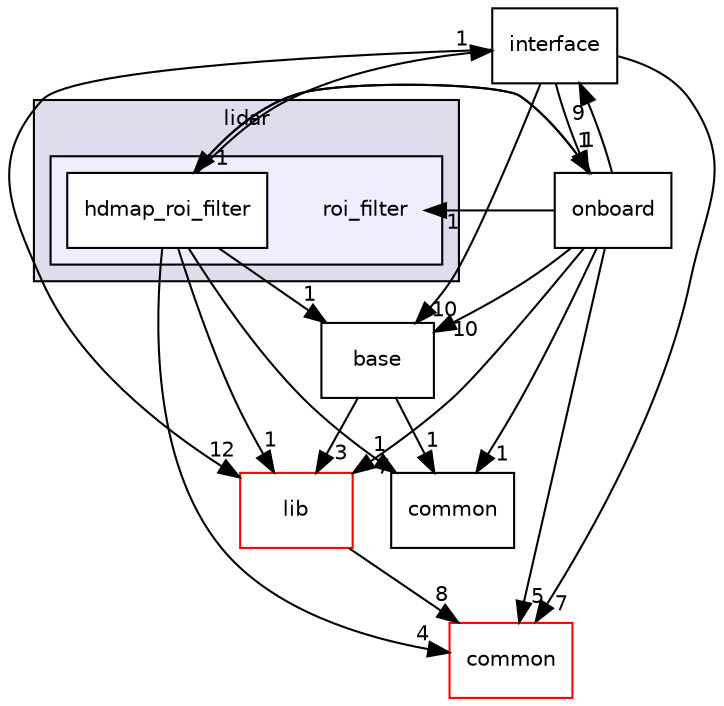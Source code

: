 digraph "modules/perception/obstacle/lidar/roi_filter" {
  compound=true
  node [ fontsize="10", fontname="Helvetica"];
  edge [ labelfontsize="10", labelfontname="Helvetica"];
  subgraph clusterdir_cea3b47e46c6e7de2071488d5a5d379a {
    graph [ bgcolor="#ddddee", pencolor="black", label="lidar" fontname="Helvetica", fontsize="10", URL="dir_cea3b47e46c6e7de2071488d5a5d379a.html"]
  subgraph clusterdir_e7a67241a75e6a79730dd2862934172f {
    graph [ bgcolor="#eeeeff", pencolor="black", label="" URL="dir_e7a67241a75e6a79730dd2862934172f.html"];
    dir_e7a67241a75e6a79730dd2862934172f [shape=plaintext label="roi_filter"];
    dir_e66c1fda6f62b3a39afa881a5f0b4005 [shape=box label="hdmap_roi_filter" color="black" fillcolor="white" style="filled" URL="dir_e66c1fda6f62b3a39afa881a5f0b4005.html"];
  }
  }
  dir_b7e54f8867fbb6821830910b8e5b05cd [shape=box label="common" URL="dir_b7e54f8867fbb6821830910b8e5b05cd.html"];
  dir_3220e30e13cded4e45f58b87a1a3558a [shape=box label="base" URL="dir_3220e30e13cded4e45f58b87a1a3558a.html"];
  dir_9a5e51f49964887903df6eed98080585 [shape=box label="common" fillcolor="white" style="filled" color="red" URL="dir_9a5e51f49964887903df6eed98080585.html"];
  dir_0e511d950e936e02d380312a7eeeff9e [shape=box label="interface" URL="dir_0e511d950e936e02d380312a7eeeff9e.html"];
  dir_26fe869283d506fa4c34e278072f16b4 [shape=box label="onboard" URL="dir_26fe869283d506fa4c34e278072f16b4.html"];
  dir_4c1a26545ee9c743bf92254028874005 [shape=box label="lib" fillcolor="white" style="filled" color="red" URL="dir_4c1a26545ee9c743bf92254028874005.html"];
  dir_3220e30e13cded4e45f58b87a1a3558a->dir_b7e54f8867fbb6821830910b8e5b05cd [headlabel="1", labeldistance=1.5 headhref="dir_000037_000144.html"];
  dir_3220e30e13cded4e45f58b87a1a3558a->dir_4c1a26545ee9c743bf92254028874005 [headlabel="3", labeldistance=1.5 headhref="dir_000037_000145.html"];
  dir_0e511d950e936e02d380312a7eeeff9e->dir_3220e30e13cded4e45f58b87a1a3558a [headlabel="10", labeldistance=1.5 headhref="dir_000156_000037.html"];
  dir_0e511d950e936e02d380312a7eeeff9e->dir_9a5e51f49964887903df6eed98080585 [headlabel="7", labeldistance=1.5 headhref="dir_000156_000050.html"];
  dir_0e511d950e936e02d380312a7eeeff9e->dir_26fe869283d506fa4c34e278072f16b4 [headlabel="1", labeldistance=1.5 headhref="dir_000156_000163.html"];
  dir_0e511d950e936e02d380312a7eeeff9e->dir_4c1a26545ee9c743bf92254028874005 [headlabel="12", labeldistance=1.5 headhref="dir_000156_000145.html"];
  dir_26fe869283d506fa4c34e278072f16b4->dir_b7e54f8867fbb6821830910b8e5b05cd [headlabel="1", labeldistance=1.5 headhref="dir_000163_000144.html"];
  dir_26fe869283d506fa4c34e278072f16b4->dir_3220e30e13cded4e45f58b87a1a3558a [headlabel="10", labeldistance=1.5 headhref="dir_000163_000037.html"];
  dir_26fe869283d506fa4c34e278072f16b4->dir_9a5e51f49964887903df6eed98080585 [headlabel="5", labeldistance=1.5 headhref="dir_000163_000050.html"];
  dir_26fe869283d506fa4c34e278072f16b4->dir_0e511d950e936e02d380312a7eeeff9e [headlabel="9", labeldistance=1.5 headhref="dir_000163_000156.html"];
  dir_26fe869283d506fa4c34e278072f16b4->dir_e7a67241a75e6a79730dd2862934172f [headlabel="1", labeldistance=1.5 headhref="dir_000163_000159.html"];
  dir_26fe869283d506fa4c34e278072f16b4->dir_e66c1fda6f62b3a39afa881a5f0b4005 [headlabel="1", labeldistance=1.5 headhref="dir_000163_000160.html"];
  dir_26fe869283d506fa4c34e278072f16b4->dir_4c1a26545ee9c743bf92254028874005 [headlabel="7", labeldistance=1.5 headhref="dir_000163_000145.html"];
  dir_e66c1fda6f62b3a39afa881a5f0b4005->dir_b7e54f8867fbb6821830910b8e5b05cd [headlabel="1", labeldistance=1.5 headhref="dir_000160_000144.html"];
  dir_e66c1fda6f62b3a39afa881a5f0b4005->dir_3220e30e13cded4e45f58b87a1a3558a [headlabel="1", labeldistance=1.5 headhref="dir_000160_000037.html"];
  dir_e66c1fda6f62b3a39afa881a5f0b4005->dir_9a5e51f49964887903df6eed98080585 [headlabel="4", labeldistance=1.5 headhref="dir_000160_000050.html"];
  dir_e66c1fda6f62b3a39afa881a5f0b4005->dir_0e511d950e936e02d380312a7eeeff9e [headlabel="1", labeldistance=1.5 headhref="dir_000160_000156.html"];
  dir_e66c1fda6f62b3a39afa881a5f0b4005->dir_26fe869283d506fa4c34e278072f16b4 [headlabel="1", labeldistance=1.5 headhref="dir_000160_000163.html"];
  dir_e66c1fda6f62b3a39afa881a5f0b4005->dir_4c1a26545ee9c743bf92254028874005 [headlabel="1", labeldistance=1.5 headhref="dir_000160_000145.html"];
  dir_4c1a26545ee9c743bf92254028874005->dir_9a5e51f49964887903df6eed98080585 [headlabel="8", labeldistance=1.5 headhref="dir_000145_000050.html"];
}
